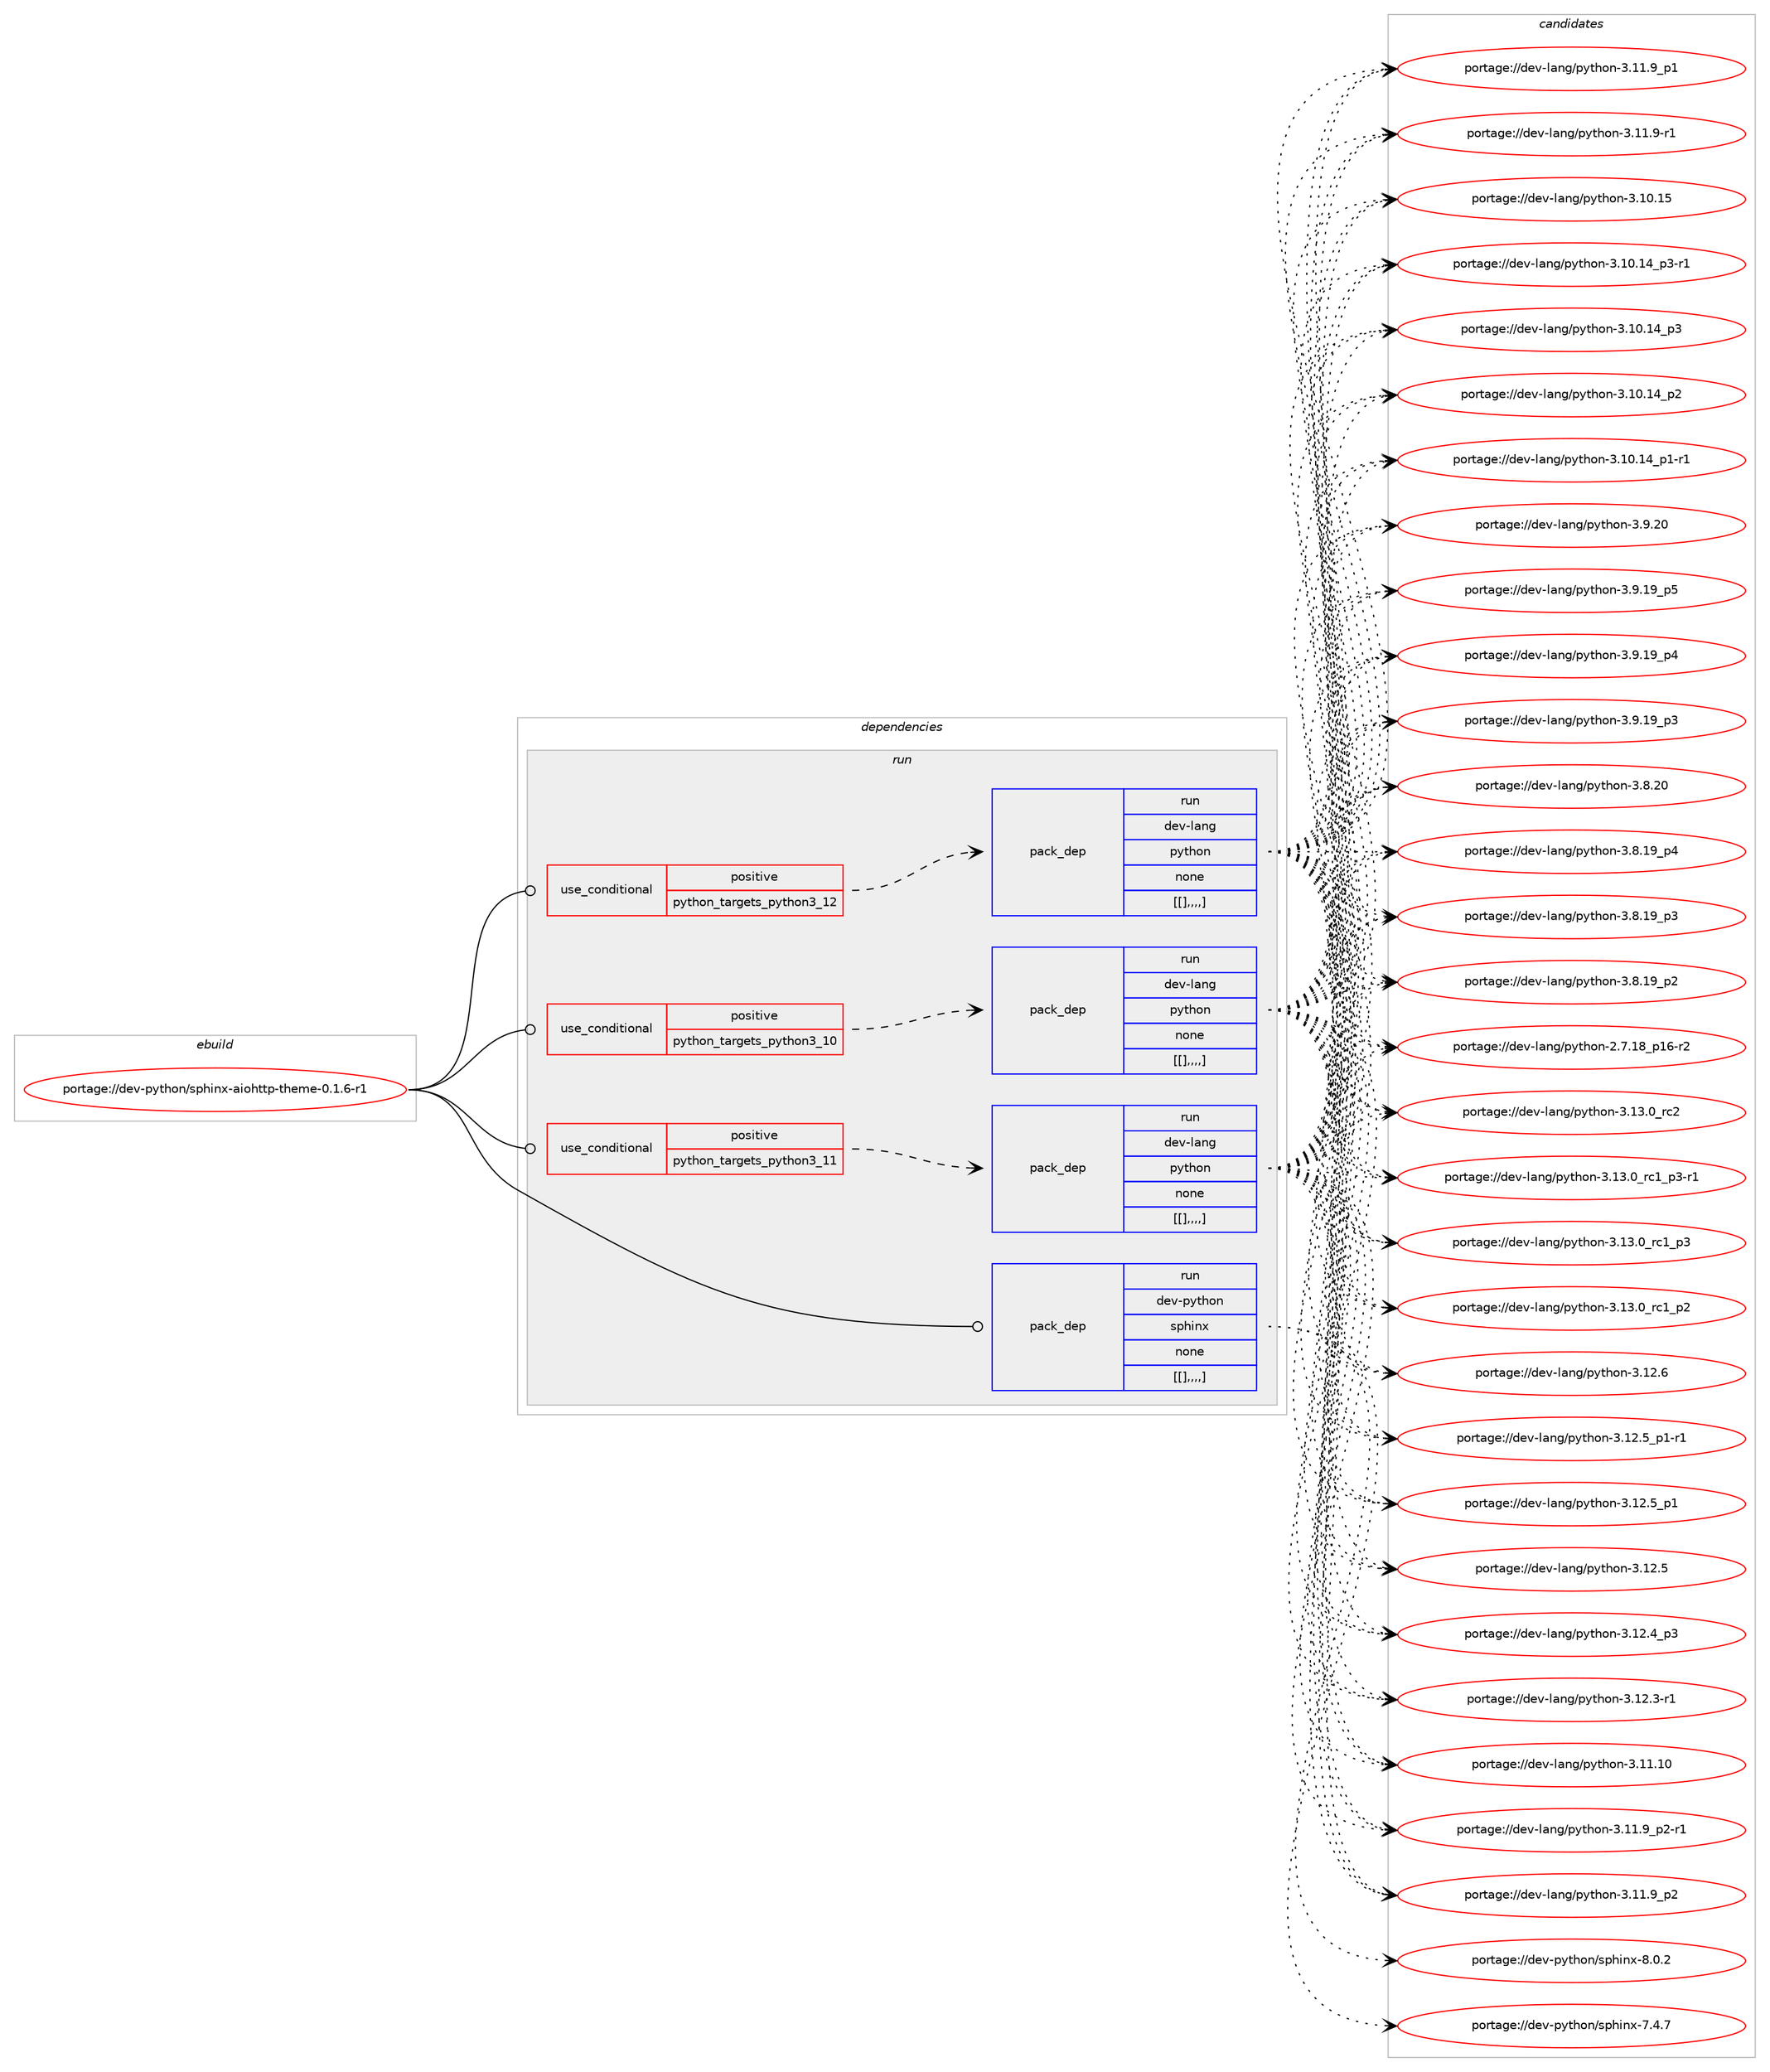 digraph prolog {

# *************
# Graph options
# *************

newrank=true;
concentrate=true;
compound=true;
graph [rankdir=LR,fontname=Helvetica,fontsize=10,ranksep=1.5];#, ranksep=2.5, nodesep=0.2];
edge  [arrowhead=vee];
node  [fontname=Helvetica,fontsize=10];

# **********
# The ebuild
# **********

subgraph cluster_leftcol {
color=gray;
label=<<i>ebuild</i>>;
id [label="portage://dev-python/sphinx-aiohttp-theme-0.1.6-r1", color=red, width=4, href="../dev-python/sphinx-aiohttp-theme-0.1.6-r1.svg"];
}

# ****************
# The dependencies
# ****************

subgraph cluster_midcol {
color=gray;
label=<<i>dependencies</i>>;
subgraph cluster_compile {
fillcolor="#eeeeee";
style=filled;
label=<<i>compile</i>>;
}
subgraph cluster_compileandrun {
fillcolor="#eeeeee";
style=filled;
label=<<i>compile and run</i>>;
}
subgraph cluster_run {
fillcolor="#eeeeee";
style=filled;
label=<<i>run</i>>;
subgraph cond40770 {
dependency165928 [label=<<TABLE BORDER="0" CELLBORDER="1" CELLSPACING="0" CELLPADDING="4"><TR><TD ROWSPAN="3" CELLPADDING="10">use_conditional</TD></TR><TR><TD>positive</TD></TR><TR><TD>python_targets_python3_10</TD></TR></TABLE>>, shape=none, color=red];
subgraph pack123897 {
dependency165929 [label=<<TABLE BORDER="0" CELLBORDER="1" CELLSPACING="0" CELLPADDING="4" WIDTH="220"><TR><TD ROWSPAN="6" CELLPADDING="30">pack_dep</TD></TR><TR><TD WIDTH="110">run</TD></TR><TR><TD>dev-lang</TD></TR><TR><TD>python</TD></TR><TR><TD>none</TD></TR><TR><TD>[[],,,,]</TD></TR></TABLE>>, shape=none, color=blue];
}
dependency165928:e -> dependency165929:w [weight=20,style="dashed",arrowhead="vee"];
}
id:e -> dependency165928:w [weight=20,style="solid",arrowhead="odot"];
subgraph cond40771 {
dependency165930 [label=<<TABLE BORDER="0" CELLBORDER="1" CELLSPACING="0" CELLPADDING="4"><TR><TD ROWSPAN="3" CELLPADDING="10">use_conditional</TD></TR><TR><TD>positive</TD></TR><TR><TD>python_targets_python3_11</TD></TR></TABLE>>, shape=none, color=red];
subgraph pack123898 {
dependency165931 [label=<<TABLE BORDER="0" CELLBORDER="1" CELLSPACING="0" CELLPADDING="4" WIDTH="220"><TR><TD ROWSPAN="6" CELLPADDING="30">pack_dep</TD></TR><TR><TD WIDTH="110">run</TD></TR><TR><TD>dev-lang</TD></TR><TR><TD>python</TD></TR><TR><TD>none</TD></TR><TR><TD>[[],,,,]</TD></TR></TABLE>>, shape=none, color=blue];
}
dependency165930:e -> dependency165931:w [weight=20,style="dashed",arrowhead="vee"];
}
id:e -> dependency165930:w [weight=20,style="solid",arrowhead="odot"];
subgraph cond40772 {
dependency165932 [label=<<TABLE BORDER="0" CELLBORDER="1" CELLSPACING="0" CELLPADDING="4"><TR><TD ROWSPAN="3" CELLPADDING="10">use_conditional</TD></TR><TR><TD>positive</TD></TR><TR><TD>python_targets_python3_12</TD></TR></TABLE>>, shape=none, color=red];
subgraph pack123899 {
dependency165933 [label=<<TABLE BORDER="0" CELLBORDER="1" CELLSPACING="0" CELLPADDING="4" WIDTH="220"><TR><TD ROWSPAN="6" CELLPADDING="30">pack_dep</TD></TR><TR><TD WIDTH="110">run</TD></TR><TR><TD>dev-lang</TD></TR><TR><TD>python</TD></TR><TR><TD>none</TD></TR><TR><TD>[[],,,,]</TD></TR></TABLE>>, shape=none, color=blue];
}
dependency165932:e -> dependency165933:w [weight=20,style="dashed",arrowhead="vee"];
}
id:e -> dependency165932:w [weight=20,style="solid",arrowhead="odot"];
subgraph pack123900 {
dependency165934 [label=<<TABLE BORDER="0" CELLBORDER="1" CELLSPACING="0" CELLPADDING="4" WIDTH="220"><TR><TD ROWSPAN="6" CELLPADDING="30">pack_dep</TD></TR><TR><TD WIDTH="110">run</TD></TR><TR><TD>dev-python</TD></TR><TR><TD>sphinx</TD></TR><TR><TD>none</TD></TR><TR><TD>[[],,,,]</TD></TR></TABLE>>, shape=none, color=blue];
}
id:e -> dependency165934:w [weight=20,style="solid",arrowhead="odot"];
}
}

# **************
# The candidates
# **************

subgraph cluster_choices {
rank=same;
color=gray;
label=<<i>candidates</i>>;

subgraph choice123897 {
color=black;
nodesep=1;
choice10010111845108971101034711212111610411111045514649514648951149950 [label="portage://dev-lang/python-3.13.0_rc2", color=red, width=4,href="../dev-lang/python-3.13.0_rc2.svg"];
choice1001011184510897110103471121211161041111104551464951464895114994995112514511449 [label="portage://dev-lang/python-3.13.0_rc1_p3-r1", color=red, width=4,href="../dev-lang/python-3.13.0_rc1_p3-r1.svg"];
choice100101118451089711010347112121116104111110455146495146489511499499511251 [label="portage://dev-lang/python-3.13.0_rc1_p3", color=red, width=4,href="../dev-lang/python-3.13.0_rc1_p3.svg"];
choice100101118451089711010347112121116104111110455146495146489511499499511250 [label="portage://dev-lang/python-3.13.0_rc1_p2", color=red, width=4,href="../dev-lang/python-3.13.0_rc1_p2.svg"];
choice10010111845108971101034711212111610411111045514649504654 [label="portage://dev-lang/python-3.12.6", color=red, width=4,href="../dev-lang/python-3.12.6.svg"];
choice1001011184510897110103471121211161041111104551464950465395112494511449 [label="portage://dev-lang/python-3.12.5_p1-r1", color=red, width=4,href="../dev-lang/python-3.12.5_p1-r1.svg"];
choice100101118451089711010347112121116104111110455146495046539511249 [label="portage://dev-lang/python-3.12.5_p1", color=red, width=4,href="../dev-lang/python-3.12.5_p1.svg"];
choice10010111845108971101034711212111610411111045514649504653 [label="portage://dev-lang/python-3.12.5", color=red, width=4,href="../dev-lang/python-3.12.5.svg"];
choice100101118451089711010347112121116104111110455146495046529511251 [label="portage://dev-lang/python-3.12.4_p3", color=red, width=4,href="../dev-lang/python-3.12.4_p3.svg"];
choice100101118451089711010347112121116104111110455146495046514511449 [label="portage://dev-lang/python-3.12.3-r1", color=red, width=4,href="../dev-lang/python-3.12.3-r1.svg"];
choice1001011184510897110103471121211161041111104551464949464948 [label="portage://dev-lang/python-3.11.10", color=red, width=4,href="../dev-lang/python-3.11.10.svg"];
choice1001011184510897110103471121211161041111104551464949465795112504511449 [label="portage://dev-lang/python-3.11.9_p2-r1", color=red, width=4,href="../dev-lang/python-3.11.9_p2-r1.svg"];
choice100101118451089711010347112121116104111110455146494946579511250 [label="portage://dev-lang/python-3.11.9_p2", color=red, width=4,href="../dev-lang/python-3.11.9_p2.svg"];
choice100101118451089711010347112121116104111110455146494946579511249 [label="portage://dev-lang/python-3.11.9_p1", color=red, width=4,href="../dev-lang/python-3.11.9_p1.svg"];
choice100101118451089711010347112121116104111110455146494946574511449 [label="portage://dev-lang/python-3.11.9-r1", color=red, width=4,href="../dev-lang/python-3.11.9-r1.svg"];
choice1001011184510897110103471121211161041111104551464948464953 [label="portage://dev-lang/python-3.10.15", color=red, width=4,href="../dev-lang/python-3.10.15.svg"];
choice100101118451089711010347112121116104111110455146494846495295112514511449 [label="portage://dev-lang/python-3.10.14_p3-r1", color=red, width=4,href="../dev-lang/python-3.10.14_p3-r1.svg"];
choice10010111845108971101034711212111610411111045514649484649529511251 [label="portage://dev-lang/python-3.10.14_p3", color=red, width=4,href="../dev-lang/python-3.10.14_p3.svg"];
choice10010111845108971101034711212111610411111045514649484649529511250 [label="portage://dev-lang/python-3.10.14_p2", color=red, width=4,href="../dev-lang/python-3.10.14_p2.svg"];
choice100101118451089711010347112121116104111110455146494846495295112494511449 [label="portage://dev-lang/python-3.10.14_p1-r1", color=red, width=4,href="../dev-lang/python-3.10.14_p1-r1.svg"];
choice10010111845108971101034711212111610411111045514657465048 [label="portage://dev-lang/python-3.9.20", color=red, width=4,href="../dev-lang/python-3.9.20.svg"];
choice100101118451089711010347112121116104111110455146574649579511253 [label="portage://dev-lang/python-3.9.19_p5", color=red, width=4,href="../dev-lang/python-3.9.19_p5.svg"];
choice100101118451089711010347112121116104111110455146574649579511252 [label="portage://dev-lang/python-3.9.19_p4", color=red, width=4,href="../dev-lang/python-3.9.19_p4.svg"];
choice100101118451089711010347112121116104111110455146574649579511251 [label="portage://dev-lang/python-3.9.19_p3", color=red, width=4,href="../dev-lang/python-3.9.19_p3.svg"];
choice10010111845108971101034711212111610411111045514656465048 [label="portage://dev-lang/python-3.8.20", color=red, width=4,href="../dev-lang/python-3.8.20.svg"];
choice100101118451089711010347112121116104111110455146564649579511252 [label="portage://dev-lang/python-3.8.19_p4", color=red, width=4,href="../dev-lang/python-3.8.19_p4.svg"];
choice100101118451089711010347112121116104111110455146564649579511251 [label="portage://dev-lang/python-3.8.19_p3", color=red, width=4,href="../dev-lang/python-3.8.19_p3.svg"];
choice100101118451089711010347112121116104111110455146564649579511250 [label="portage://dev-lang/python-3.8.19_p2", color=red, width=4,href="../dev-lang/python-3.8.19_p2.svg"];
choice100101118451089711010347112121116104111110455046554649569511249544511450 [label="portage://dev-lang/python-2.7.18_p16-r2", color=red, width=4,href="../dev-lang/python-2.7.18_p16-r2.svg"];
dependency165929:e -> choice10010111845108971101034711212111610411111045514649514648951149950:w [style=dotted,weight="100"];
dependency165929:e -> choice1001011184510897110103471121211161041111104551464951464895114994995112514511449:w [style=dotted,weight="100"];
dependency165929:e -> choice100101118451089711010347112121116104111110455146495146489511499499511251:w [style=dotted,weight="100"];
dependency165929:e -> choice100101118451089711010347112121116104111110455146495146489511499499511250:w [style=dotted,weight="100"];
dependency165929:e -> choice10010111845108971101034711212111610411111045514649504654:w [style=dotted,weight="100"];
dependency165929:e -> choice1001011184510897110103471121211161041111104551464950465395112494511449:w [style=dotted,weight="100"];
dependency165929:e -> choice100101118451089711010347112121116104111110455146495046539511249:w [style=dotted,weight="100"];
dependency165929:e -> choice10010111845108971101034711212111610411111045514649504653:w [style=dotted,weight="100"];
dependency165929:e -> choice100101118451089711010347112121116104111110455146495046529511251:w [style=dotted,weight="100"];
dependency165929:e -> choice100101118451089711010347112121116104111110455146495046514511449:w [style=dotted,weight="100"];
dependency165929:e -> choice1001011184510897110103471121211161041111104551464949464948:w [style=dotted,weight="100"];
dependency165929:e -> choice1001011184510897110103471121211161041111104551464949465795112504511449:w [style=dotted,weight="100"];
dependency165929:e -> choice100101118451089711010347112121116104111110455146494946579511250:w [style=dotted,weight="100"];
dependency165929:e -> choice100101118451089711010347112121116104111110455146494946579511249:w [style=dotted,weight="100"];
dependency165929:e -> choice100101118451089711010347112121116104111110455146494946574511449:w [style=dotted,weight="100"];
dependency165929:e -> choice1001011184510897110103471121211161041111104551464948464953:w [style=dotted,weight="100"];
dependency165929:e -> choice100101118451089711010347112121116104111110455146494846495295112514511449:w [style=dotted,weight="100"];
dependency165929:e -> choice10010111845108971101034711212111610411111045514649484649529511251:w [style=dotted,weight="100"];
dependency165929:e -> choice10010111845108971101034711212111610411111045514649484649529511250:w [style=dotted,weight="100"];
dependency165929:e -> choice100101118451089711010347112121116104111110455146494846495295112494511449:w [style=dotted,weight="100"];
dependency165929:e -> choice10010111845108971101034711212111610411111045514657465048:w [style=dotted,weight="100"];
dependency165929:e -> choice100101118451089711010347112121116104111110455146574649579511253:w [style=dotted,weight="100"];
dependency165929:e -> choice100101118451089711010347112121116104111110455146574649579511252:w [style=dotted,weight="100"];
dependency165929:e -> choice100101118451089711010347112121116104111110455146574649579511251:w [style=dotted,weight="100"];
dependency165929:e -> choice10010111845108971101034711212111610411111045514656465048:w [style=dotted,weight="100"];
dependency165929:e -> choice100101118451089711010347112121116104111110455146564649579511252:w [style=dotted,weight="100"];
dependency165929:e -> choice100101118451089711010347112121116104111110455146564649579511251:w [style=dotted,weight="100"];
dependency165929:e -> choice100101118451089711010347112121116104111110455146564649579511250:w [style=dotted,weight="100"];
dependency165929:e -> choice100101118451089711010347112121116104111110455046554649569511249544511450:w [style=dotted,weight="100"];
}
subgraph choice123898 {
color=black;
nodesep=1;
choice10010111845108971101034711212111610411111045514649514648951149950 [label="portage://dev-lang/python-3.13.0_rc2", color=red, width=4,href="../dev-lang/python-3.13.0_rc2.svg"];
choice1001011184510897110103471121211161041111104551464951464895114994995112514511449 [label="portage://dev-lang/python-3.13.0_rc1_p3-r1", color=red, width=4,href="../dev-lang/python-3.13.0_rc1_p3-r1.svg"];
choice100101118451089711010347112121116104111110455146495146489511499499511251 [label="portage://dev-lang/python-3.13.0_rc1_p3", color=red, width=4,href="../dev-lang/python-3.13.0_rc1_p3.svg"];
choice100101118451089711010347112121116104111110455146495146489511499499511250 [label="portage://dev-lang/python-3.13.0_rc1_p2", color=red, width=4,href="../dev-lang/python-3.13.0_rc1_p2.svg"];
choice10010111845108971101034711212111610411111045514649504654 [label="portage://dev-lang/python-3.12.6", color=red, width=4,href="../dev-lang/python-3.12.6.svg"];
choice1001011184510897110103471121211161041111104551464950465395112494511449 [label="portage://dev-lang/python-3.12.5_p1-r1", color=red, width=4,href="../dev-lang/python-3.12.5_p1-r1.svg"];
choice100101118451089711010347112121116104111110455146495046539511249 [label="portage://dev-lang/python-3.12.5_p1", color=red, width=4,href="../dev-lang/python-3.12.5_p1.svg"];
choice10010111845108971101034711212111610411111045514649504653 [label="portage://dev-lang/python-3.12.5", color=red, width=4,href="../dev-lang/python-3.12.5.svg"];
choice100101118451089711010347112121116104111110455146495046529511251 [label="portage://dev-lang/python-3.12.4_p3", color=red, width=4,href="../dev-lang/python-3.12.4_p3.svg"];
choice100101118451089711010347112121116104111110455146495046514511449 [label="portage://dev-lang/python-3.12.3-r1", color=red, width=4,href="../dev-lang/python-3.12.3-r1.svg"];
choice1001011184510897110103471121211161041111104551464949464948 [label="portage://dev-lang/python-3.11.10", color=red, width=4,href="../dev-lang/python-3.11.10.svg"];
choice1001011184510897110103471121211161041111104551464949465795112504511449 [label="portage://dev-lang/python-3.11.9_p2-r1", color=red, width=4,href="../dev-lang/python-3.11.9_p2-r1.svg"];
choice100101118451089711010347112121116104111110455146494946579511250 [label="portage://dev-lang/python-3.11.9_p2", color=red, width=4,href="../dev-lang/python-3.11.9_p2.svg"];
choice100101118451089711010347112121116104111110455146494946579511249 [label="portage://dev-lang/python-3.11.9_p1", color=red, width=4,href="../dev-lang/python-3.11.9_p1.svg"];
choice100101118451089711010347112121116104111110455146494946574511449 [label="portage://dev-lang/python-3.11.9-r1", color=red, width=4,href="../dev-lang/python-3.11.9-r1.svg"];
choice1001011184510897110103471121211161041111104551464948464953 [label="portage://dev-lang/python-3.10.15", color=red, width=4,href="../dev-lang/python-3.10.15.svg"];
choice100101118451089711010347112121116104111110455146494846495295112514511449 [label="portage://dev-lang/python-3.10.14_p3-r1", color=red, width=4,href="../dev-lang/python-3.10.14_p3-r1.svg"];
choice10010111845108971101034711212111610411111045514649484649529511251 [label="portage://dev-lang/python-3.10.14_p3", color=red, width=4,href="../dev-lang/python-3.10.14_p3.svg"];
choice10010111845108971101034711212111610411111045514649484649529511250 [label="portage://dev-lang/python-3.10.14_p2", color=red, width=4,href="../dev-lang/python-3.10.14_p2.svg"];
choice100101118451089711010347112121116104111110455146494846495295112494511449 [label="portage://dev-lang/python-3.10.14_p1-r1", color=red, width=4,href="../dev-lang/python-3.10.14_p1-r1.svg"];
choice10010111845108971101034711212111610411111045514657465048 [label="portage://dev-lang/python-3.9.20", color=red, width=4,href="../dev-lang/python-3.9.20.svg"];
choice100101118451089711010347112121116104111110455146574649579511253 [label="portage://dev-lang/python-3.9.19_p5", color=red, width=4,href="../dev-lang/python-3.9.19_p5.svg"];
choice100101118451089711010347112121116104111110455146574649579511252 [label="portage://dev-lang/python-3.9.19_p4", color=red, width=4,href="../dev-lang/python-3.9.19_p4.svg"];
choice100101118451089711010347112121116104111110455146574649579511251 [label="portage://dev-lang/python-3.9.19_p3", color=red, width=4,href="../dev-lang/python-3.9.19_p3.svg"];
choice10010111845108971101034711212111610411111045514656465048 [label="portage://dev-lang/python-3.8.20", color=red, width=4,href="../dev-lang/python-3.8.20.svg"];
choice100101118451089711010347112121116104111110455146564649579511252 [label="portage://dev-lang/python-3.8.19_p4", color=red, width=4,href="../dev-lang/python-3.8.19_p4.svg"];
choice100101118451089711010347112121116104111110455146564649579511251 [label="portage://dev-lang/python-3.8.19_p3", color=red, width=4,href="../dev-lang/python-3.8.19_p3.svg"];
choice100101118451089711010347112121116104111110455146564649579511250 [label="portage://dev-lang/python-3.8.19_p2", color=red, width=4,href="../dev-lang/python-3.8.19_p2.svg"];
choice100101118451089711010347112121116104111110455046554649569511249544511450 [label="portage://dev-lang/python-2.7.18_p16-r2", color=red, width=4,href="../dev-lang/python-2.7.18_p16-r2.svg"];
dependency165931:e -> choice10010111845108971101034711212111610411111045514649514648951149950:w [style=dotted,weight="100"];
dependency165931:e -> choice1001011184510897110103471121211161041111104551464951464895114994995112514511449:w [style=dotted,weight="100"];
dependency165931:e -> choice100101118451089711010347112121116104111110455146495146489511499499511251:w [style=dotted,weight="100"];
dependency165931:e -> choice100101118451089711010347112121116104111110455146495146489511499499511250:w [style=dotted,weight="100"];
dependency165931:e -> choice10010111845108971101034711212111610411111045514649504654:w [style=dotted,weight="100"];
dependency165931:e -> choice1001011184510897110103471121211161041111104551464950465395112494511449:w [style=dotted,weight="100"];
dependency165931:e -> choice100101118451089711010347112121116104111110455146495046539511249:w [style=dotted,weight="100"];
dependency165931:e -> choice10010111845108971101034711212111610411111045514649504653:w [style=dotted,weight="100"];
dependency165931:e -> choice100101118451089711010347112121116104111110455146495046529511251:w [style=dotted,weight="100"];
dependency165931:e -> choice100101118451089711010347112121116104111110455146495046514511449:w [style=dotted,weight="100"];
dependency165931:e -> choice1001011184510897110103471121211161041111104551464949464948:w [style=dotted,weight="100"];
dependency165931:e -> choice1001011184510897110103471121211161041111104551464949465795112504511449:w [style=dotted,weight="100"];
dependency165931:e -> choice100101118451089711010347112121116104111110455146494946579511250:w [style=dotted,weight="100"];
dependency165931:e -> choice100101118451089711010347112121116104111110455146494946579511249:w [style=dotted,weight="100"];
dependency165931:e -> choice100101118451089711010347112121116104111110455146494946574511449:w [style=dotted,weight="100"];
dependency165931:e -> choice1001011184510897110103471121211161041111104551464948464953:w [style=dotted,weight="100"];
dependency165931:e -> choice100101118451089711010347112121116104111110455146494846495295112514511449:w [style=dotted,weight="100"];
dependency165931:e -> choice10010111845108971101034711212111610411111045514649484649529511251:w [style=dotted,weight="100"];
dependency165931:e -> choice10010111845108971101034711212111610411111045514649484649529511250:w [style=dotted,weight="100"];
dependency165931:e -> choice100101118451089711010347112121116104111110455146494846495295112494511449:w [style=dotted,weight="100"];
dependency165931:e -> choice10010111845108971101034711212111610411111045514657465048:w [style=dotted,weight="100"];
dependency165931:e -> choice100101118451089711010347112121116104111110455146574649579511253:w [style=dotted,weight="100"];
dependency165931:e -> choice100101118451089711010347112121116104111110455146574649579511252:w [style=dotted,weight="100"];
dependency165931:e -> choice100101118451089711010347112121116104111110455146574649579511251:w [style=dotted,weight="100"];
dependency165931:e -> choice10010111845108971101034711212111610411111045514656465048:w [style=dotted,weight="100"];
dependency165931:e -> choice100101118451089711010347112121116104111110455146564649579511252:w [style=dotted,weight="100"];
dependency165931:e -> choice100101118451089711010347112121116104111110455146564649579511251:w [style=dotted,weight="100"];
dependency165931:e -> choice100101118451089711010347112121116104111110455146564649579511250:w [style=dotted,weight="100"];
dependency165931:e -> choice100101118451089711010347112121116104111110455046554649569511249544511450:w [style=dotted,weight="100"];
}
subgraph choice123899 {
color=black;
nodesep=1;
choice10010111845108971101034711212111610411111045514649514648951149950 [label="portage://dev-lang/python-3.13.0_rc2", color=red, width=4,href="../dev-lang/python-3.13.0_rc2.svg"];
choice1001011184510897110103471121211161041111104551464951464895114994995112514511449 [label="portage://dev-lang/python-3.13.0_rc1_p3-r1", color=red, width=4,href="../dev-lang/python-3.13.0_rc1_p3-r1.svg"];
choice100101118451089711010347112121116104111110455146495146489511499499511251 [label="portage://dev-lang/python-3.13.0_rc1_p3", color=red, width=4,href="../dev-lang/python-3.13.0_rc1_p3.svg"];
choice100101118451089711010347112121116104111110455146495146489511499499511250 [label="portage://dev-lang/python-3.13.0_rc1_p2", color=red, width=4,href="../dev-lang/python-3.13.0_rc1_p2.svg"];
choice10010111845108971101034711212111610411111045514649504654 [label="portage://dev-lang/python-3.12.6", color=red, width=4,href="../dev-lang/python-3.12.6.svg"];
choice1001011184510897110103471121211161041111104551464950465395112494511449 [label="portage://dev-lang/python-3.12.5_p1-r1", color=red, width=4,href="../dev-lang/python-3.12.5_p1-r1.svg"];
choice100101118451089711010347112121116104111110455146495046539511249 [label="portage://dev-lang/python-3.12.5_p1", color=red, width=4,href="../dev-lang/python-3.12.5_p1.svg"];
choice10010111845108971101034711212111610411111045514649504653 [label="portage://dev-lang/python-3.12.5", color=red, width=4,href="../dev-lang/python-3.12.5.svg"];
choice100101118451089711010347112121116104111110455146495046529511251 [label="portage://dev-lang/python-3.12.4_p3", color=red, width=4,href="../dev-lang/python-3.12.4_p3.svg"];
choice100101118451089711010347112121116104111110455146495046514511449 [label="portage://dev-lang/python-3.12.3-r1", color=red, width=4,href="../dev-lang/python-3.12.3-r1.svg"];
choice1001011184510897110103471121211161041111104551464949464948 [label="portage://dev-lang/python-3.11.10", color=red, width=4,href="../dev-lang/python-3.11.10.svg"];
choice1001011184510897110103471121211161041111104551464949465795112504511449 [label="portage://dev-lang/python-3.11.9_p2-r1", color=red, width=4,href="../dev-lang/python-3.11.9_p2-r1.svg"];
choice100101118451089711010347112121116104111110455146494946579511250 [label="portage://dev-lang/python-3.11.9_p2", color=red, width=4,href="../dev-lang/python-3.11.9_p2.svg"];
choice100101118451089711010347112121116104111110455146494946579511249 [label="portage://dev-lang/python-3.11.9_p1", color=red, width=4,href="../dev-lang/python-3.11.9_p1.svg"];
choice100101118451089711010347112121116104111110455146494946574511449 [label="portage://dev-lang/python-3.11.9-r1", color=red, width=4,href="../dev-lang/python-3.11.9-r1.svg"];
choice1001011184510897110103471121211161041111104551464948464953 [label="portage://dev-lang/python-3.10.15", color=red, width=4,href="../dev-lang/python-3.10.15.svg"];
choice100101118451089711010347112121116104111110455146494846495295112514511449 [label="portage://dev-lang/python-3.10.14_p3-r1", color=red, width=4,href="../dev-lang/python-3.10.14_p3-r1.svg"];
choice10010111845108971101034711212111610411111045514649484649529511251 [label="portage://dev-lang/python-3.10.14_p3", color=red, width=4,href="../dev-lang/python-3.10.14_p3.svg"];
choice10010111845108971101034711212111610411111045514649484649529511250 [label="portage://dev-lang/python-3.10.14_p2", color=red, width=4,href="../dev-lang/python-3.10.14_p2.svg"];
choice100101118451089711010347112121116104111110455146494846495295112494511449 [label="portage://dev-lang/python-3.10.14_p1-r1", color=red, width=4,href="../dev-lang/python-3.10.14_p1-r1.svg"];
choice10010111845108971101034711212111610411111045514657465048 [label="portage://dev-lang/python-3.9.20", color=red, width=4,href="../dev-lang/python-3.9.20.svg"];
choice100101118451089711010347112121116104111110455146574649579511253 [label="portage://dev-lang/python-3.9.19_p5", color=red, width=4,href="../dev-lang/python-3.9.19_p5.svg"];
choice100101118451089711010347112121116104111110455146574649579511252 [label="portage://dev-lang/python-3.9.19_p4", color=red, width=4,href="../dev-lang/python-3.9.19_p4.svg"];
choice100101118451089711010347112121116104111110455146574649579511251 [label="portage://dev-lang/python-3.9.19_p3", color=red, width=4,href="../dev-lang/python-3.9.19_p3.svg"];
choice10010111845108971101034711212111610411111045514656465048 [label="portage://dev-lang/python-3.8.20", color=red, width=4,href="../dev-lang/python-3.8.20.svg"];
choice100101118451089711010347112121116104111110455146564649579511252 [label="portage://dev-lang/python-3.8.19_p4", color=red, width=4,href="../dev-lang/python-3.8.19_p4.svg"];
choice100101118451089711010347112121116104111110455146564649579511251 [label="portage://dev-lang/python-3.8.19_p3", color=red, width=4,href="../dev-lang/python-3.8.19_p3.svg"];
choice100101118451089711010347112121116104111110455146564649579511250 [label="portage://dev-lang/python-3.8.19_p2", color=red, width=4,href="../dev-lang/python-3.8.19_p2.svg"];
choice100101118451089711010347112121116104111110455046554649569511249544511450 [label="portage://dev-lang/python-2.7.18_p16-r2", color=red, width=4,href="../dev-lang/python-2.7.18_p16-r2.svg"];
dependency165933:e -> choice10010111845108971101034711212111610411111045514649514648951149950:w [style=dotted,weight="100"];
dependency165933:e -> choice1001011184510897110103471121211161041111104551464951464895114994995112514511449:w [style=dotted,weight="100"];
dependency165933:e -> choice100101118451089711010347112121116104111110455146495146489511499499511251:w [style=dotted,weight="100"];
dependency165933:e -> choice100101118451089711010347112121116104111110455146495146489511499499511250:w [style=dotted,weight="100"];
dependency165933:e -> choice10010111845108971101034711212111610411111045514649504654:w [style=dotted,weight="100"];
dependency165933:e -> choice1001011184510897110103471121211161041111104551464950465395112494511449:w [style=dotted,weight="100"];
dependency165933:e -> choice100101118451089711010347112121116104111110455146495046539511249:w [style=dotted,weight="100"];
dependency165933:e -> choice10010111845108971101034711212111610411111045514649504653:w [style=dotted,weight="100"];
dependency165933:e -> choice100101118451089711010347112121116104111110455146495046529511251:w [style=dotted,weight="100"];
dependency165933:e -> choice100101118451089711010347112121116104111110455146495046514511449:w [style=dotted,weight="100"];
dependency165933:e -> choice1001011184510897110103471121211161041111104551464949464948:w [style=dotted,weight="100"];
dependency165933:e -> choice1001011184510897110103471121211161041111104551464949465795112504511449:w [style=dotted,weight="100"];
dependency165933:e -> choice100101118451089711010347112121116104111110455146494946579511250:w [style=dotted,weight="100"];
dependency165933:e -> choice100101118451089711010347112121116104111110455146494946579511249:w [style=dotted,weight="100"];
dependency165933:e -> choice100101118451089711010347112121116104111110455146494946574511449:w [style=dotted,weight="100"];
dependency165933:e -> choice1001011184510897110103471121211161041111104551464948464953:w [style=dotted,weight="100"];
dependency165933:e -> choice100101118451089711010347112121116104111110455146494846495295112514511449:w [style=dotted,weight="100"];
dependency165933:e -> choice10010111845108971101034711212111610411111045514649484649529511251:w [style=dotted,weight="100"];
dependency165933:e -> choice10010111845108971101034711212111610411111045514649484649529511250:w [style=dotted,weight="100"];
dependency165933:e -> choice100101118451089711010347112121116104111110455146494846495295112494511449:w [style=dotted,weight="100"];
dependency165933:e -> choice10010111845108971101034711212111610411111045514657465048:w [style=dotted,weight="100"];
dependency165933:e -> choice100101118451089711010347112121116104111110455146574649579511253:w [style=dotted,weight="100"];
dependency165933:e -> choice100101118451089711010347112121116104111110455146574649579511252:w [style=dotted,weight="100"];
dependency165933:e -> choice100101118451089711010347112121116104111110455146574649579511251:w [style=dotted,weight="100"];
dependency165933:e -> choice10010111845108971101034711212111610411111045514656465048:w [style=dotted,weight="100"];
dependency165933:e -> choice100101118451089711010347112121116104111110455146564649579511252:w [style=dotted,weight="100"];
dependency165933:e -> choice100101118451089711010347112121116104111110455146564649579511251:w [style=dotted,weight="100"];
dependency165933:e -> choice100101118451089711010347112121116104111110455146564649579511250:w [style=dotted,weight="100"];
dependency165933:e -> choice100101118451089711010347112121116104111110455046554649569511249544511450:w [style=dotted,weight="100"];
}
subgraph choice123900 {
color=black;
nodesep=1;
choice1001011184511212111610411111047115112104105110120455646484650 [label="portage://dev-python/sphinx-8.0.2", color=red, width=4,href="../dev-python/sphinx-8.0.2.svg"];
choice1001011184511212111610411111047115112104105110120455546524655 [label="portage://dev-python/sphinx-7.4.7", color=red, width=4,href="../dev-python/sphinx-7.4.7.svg"];
dependency165934:e -> choice1001011184511212111610411111047115112104105110120455646484650:w [style=dotted,weight="100"];
dependency165934:e -> choice1001011184511212111610411111047115112104105110120455546524655:w [style=dotted,weight="100"];
}
}

}
